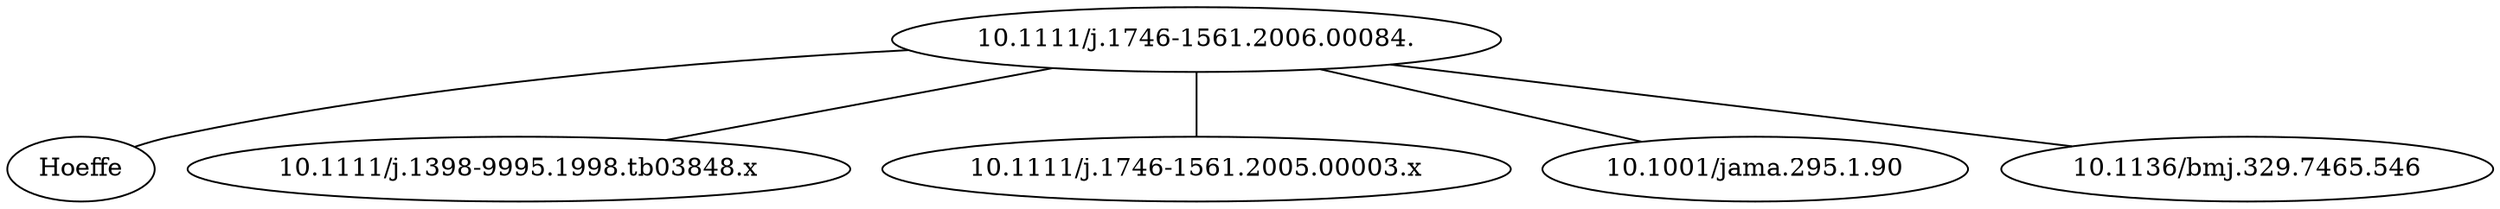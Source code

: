 strict graph mind_map174 {
	"10.1111/j.1746-1561.2006.00084." -- Hoeffe
	"10.1111/j.1746-1561.2006.00084." -- "10.1111/j.1398-9995.1998.tb03848.x"
	"10.1111/j.1746-1561.2006.00084." -- "10.1111/j.1746-1561.2005.00003.x"
	"10.1111/j.1746-1561.2006.00084." -- "10.1001/jama.295.1.90"
	"10.1111/j.1746-1561.2006.00084." -- "10.1136/bmj.329.7465.546"
}
